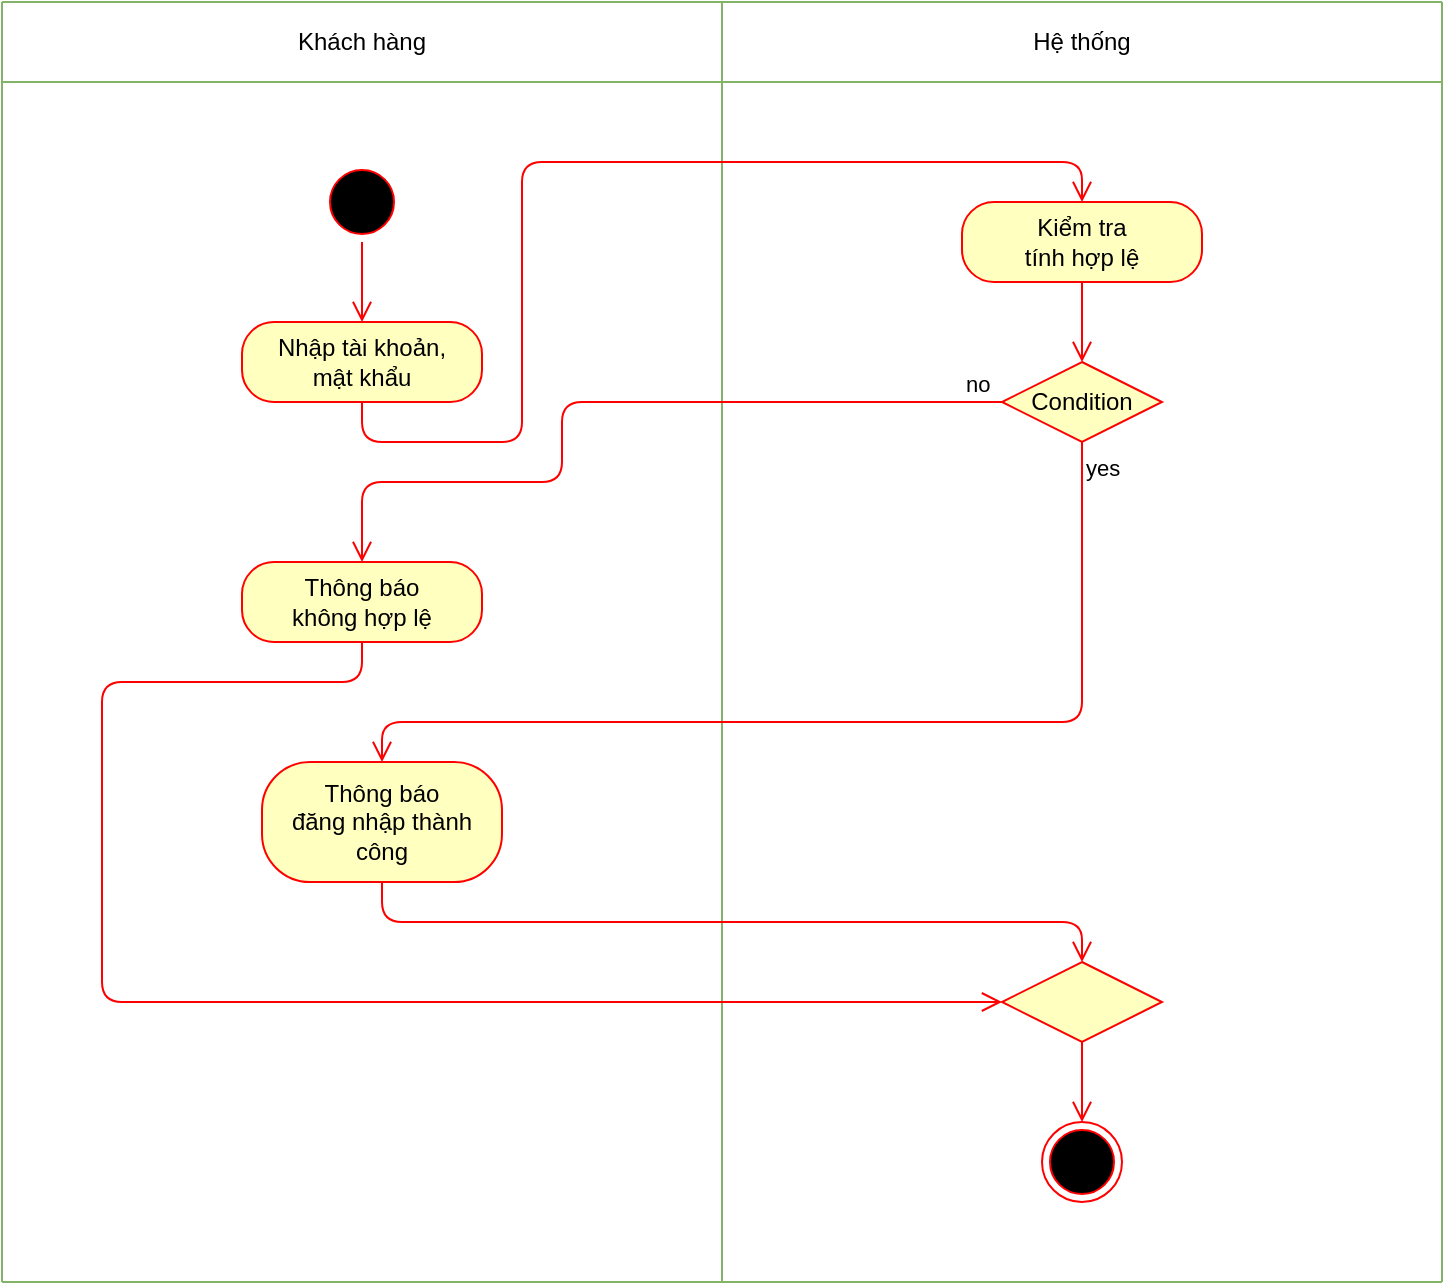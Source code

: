 <mxfile version="14.4.3" type="device"><diagram id="0IEVS6-Fm9R-BY67_86n" name="Page-1"><mxGraphModel dx="1038" dy="607" grid="1" gridSize="10" guides="1" tooltips="1" connect="1" arrows="1" fold="1" page="1" pageScale="1" pageWidth="850" pageHeight="1100" math="0" shadow="0"><root><mxCell id="0"/><mxCell id="1" parent="0"/><mxCell id="iGrX2QP6KkKczqH4U2D3-1" value="" style="endArrow=none;html=1;fillColor=#d5e8d4;strokeColor=#82b366;" edge="1" parent="1"><mxGeometry width="50" height="50" relative="1" as="geometry"><mxPoint x="80" y="40" as="sourcePoint"/><mxPoint x="800" y="40" as="targetPoint"/></mxGeometry></mxCell><mxCell id="iGrX2QP6KkKczqH4U2D3-2" value="" style="endArrow=none;html=1;fillColor=#d5e8d4;strokeColor=#82b366;" edge="1" parent="1"><mxGeometry width="50" height="50" relative="1" as="geometry"><mxPoint x="440" y="680" as="sourcePoint"/><mxPoint x="440" y="40" as="targetPoint"/></mxGeometry></mxCell><mxCell id="iGrX2QP6KkKczqH4U2D3-3" value="Khách hàng" style="text;html=1;strokeColor=none;fillColor=none;align=center;verticalAlign=middle;whiteSpace=wrap;rounded=0;" vertex="1" parent="1"><mxGeometry x="220" y="50" width="80" height="20" as="geometry"/></mxCell><mxCell id="iGrX2QP6KkKczqH4U2D3-4" value="Hệ thống" style="text;html=1;strokeColor=none;fillColor=none;align=center;verticalAlign=middle;whiteSpace=wrap;rounded=0;" vertex="1" parent="1"><mxGeometry x="580" y="50" width="80" height="20" as="geometry"/></mxCell><mxCell id="iGrX2QP6KkKczqH4U2D3-5" value="" style="endArrow=none;html=1;fillColor=#d5e8d4;strokeColor=#82b366;" edge="1" parent="1"><mxGeometry width="50" height="50" relative="1" as="geometry"><mxPoint x="80" y="80" as="sourcePoint"/><mxPoint x="800" y="80" as="targetPoint"/></mxGeometry></mxCell><mxCell id="iGrX2QP6KkKczqH4U2D3-6" value="" style="endArrow=none;html=1;fillColor=#d5e8d4;strokeColor=#82b366;" edge="1" parent="1"><mxGeometry width="50" height="50" relative="1" as="geometry"><mxPoint x="80" y="680" as="sourcePoint"/><mxPoint x="80" y="40" as="targetPoint"/></mxGeometry></mxCell><mxCell id="iGrX2QP6KkKczqH4U2D3-7" value="" style="endArrow=none;html=1;fillColor=#d5e8d4;strokeColor=#82b366;" edge="1" parent="1"><mxGeometry width="50" height="50" relative="1" as="geometry"><mxPoint x="800" y="680" as="sourcePoint"/><mxPoint x="800" y="40" as="targetPoint"/></mxGeometry></mxCell><mxCell id="iGrX2QP6KkKczqH4U2D3-8" value="" style="ellipse;html=1;shape=startState;fillColor=#000000;strokeColor=#ff0000;" vertex="1" parent="1"><mxGeometry x="240" y="120" width="40" height="40" as="geometry"/></mxCell><mxCell id="iGrX2QP6KkKczqH4U2D3-9" value="" style="edgeStyle=orthogonalEdgeStyle;html=1;verticalAlign=bottom;endArrow=open;endSize=8;strokeColor=#ff0000;" edge="1" parent="1" source="iGrX2QP6KkKczqH4U2D3-8"><mxGeometry relative="1" as="geometry"><mxPoint x="260" y="200" as="targetPoint"/></mxGeometry></mxCell><mxCell id="iGrX2QP6KkKczqH4U2D3-10" value="Nhập tài khoản,&lt;br&gt;mật khẩu" style="rounded=1;whiteSpace=wrap;html=1;arcSize=40;fontColor=#000000;fillColor=#ffffc0;strokeColor=#ff0000;" vertex="1" parent="1"><mxGeometry x="200" y="200" width="120" height="40" as="geometry"/></mxCell><mxCell id="iGrX2QP6KkKczqH4U2D3-11" value="" style="edgeStyle=orthogonalEdgeStyle;html=1;verticalAlign=bottom;endArrow=open;endSize=8;strokeColor=#ff0000;entryX=0.5;entryY=0;entryDx=0;entryDy=0;" edge="1" parent="1" source="iGrX2QP6KkKczqH4U2D3-10" target="iGrX2QP6KkKczqH4U2D3-12"><mxGeometry relative="1" as="geometry"><mxPoint x="260" y="300" as="targetPoint"/><Array as="points"><mxPoint x="260" y="260"/><mxPoint x="340" y="260"/><mxPoint x="340" y="120"/><mxPoint x="620" y="120"/></Array></mxGeometry></mxCell><mxCell id="iGrX2QP6KkKczqH4U2D3-12" value="Kiểm tra&lt;br&gt;tính hợp lệ" style="rounded=1;whiteSpace=wrap;html=1;arcSize=40;fontColor=#000000;fillColor=#ffffc0;strokeColor=#ff0000;" vertex="1" parent="1"><mxGeometry x="560" y="140" width="120" height="40" as="geometry"/></mxCell><mxCell id="iGrX2QP6KkKczqH4U2D3-13" value="" style="edgeStyle=orthogonalEdgeStyle;html=1;verticalAlign=bottom;endArrow=open;endSize=8;strokeColor=#ff0000;" edge="1" parent="1" source="iGrX2QP6KkKczqH4U2D3-12"><mxGeometry relative="1" as="geometry"><mxPoint x="620" y="220" as="targetPoint"/></mxGeometry></mxCell><mxCell id="iGrX2QP6KkKczqH4U2D3-14" value="Condition" style="rhombus;whiteSpace=wrap;html=1;fillColor=#ffffc0;strokeColor=#ff0000;" vertex="1" parent="1"><mxGeometry x="580" y="220" width="80" height="40" as="geometry"/></mxCell><mxCell id="iGrX2QP6KkKczqH4U2D3-15" value="no" style="edgeStyle=orthogonalEdgeStyle;html=1;align=left;verticalAlign=bottom;endArrow=open;endSize=8;strokeColor=#ff0000;exitX=0;exitY=0.5;exitDx=0;exitDy=0;" edge="1" parent="1" source="iGrX2QP6KkKczqH4U2D3-14"><mxGeometry x="-0.9" relative="1" as="geometry"><mxPoint x="260" y="320" as="targetPoint"/><Array as="points"><mxPoint x="360" y="240"/><mxPoint x="360" y="280"/><mxPoint x="260" y="280"/></Array><mxPoint as="offset"/></mxGeometry></mxCell><mxCell id="iGrX2QP6KkKczqH4U2D3-16" value="yes" style="edgeStyle=orthogonalEdgeStyle;html=1;align=left;verticalAlign=top;endArrow=open;endSize=8;strokeColor=#ff0000;" edge="1" parent="1" source="iGrX2QP6KkKczqH4U2D3-14" target="iGrX2QP6KkKczqH4U2D3-21"><mxGeometry x="-1" relative="1" as="geometry"><mxPoint x="620" y="300" as="targetPoint"/><Array as="points"><mxPoint x="620" y="400"/><mxPoint x="270" y="400"/></Array></mxGeometry></mxCell><mxCell id="iGrX2QP6KkKczqH4U2D3-19" value="Thông báo&lt;br&gt;không hợp lệ" style="rounded=1;whiteSpace=wrap;html=1;arcSize=40;fontColor=#000000;fillColor=#ffffc0;strokeColor=#ff0000;" vertex="1" parent="1"><mxGeometry x="200" y="320" width="120" height="40" as="geometry"/></mxCell><mxCell id="iGrX2QP6KkKczqH4U2D3-20" value="" style="edgeStyle=orthogonalEdgeStyle;html=1;verticalAlign=bottom;endArrow=open;endSize=8;strokeColor=#ff0000;entryX=0;entryY=0.5;entryDx=0;entryDy=0;" edge="1" parent="1" source="iGrX2QP6KkKczqH4U2D3-19" target="iGrX2QP6KkKczqH4U2D3-24"><mxGeometry relative="1" as="geometry"><mxPoint x="130" y="450" as="targetPoint"/><Array as="points"><mxPoint x="260" y="380"/><mxPoint x="130" y="380"/><mxPoint x="130" y="540"/></Array></mxGeometry></mxCell><mxCell id="iGrX2QP6KkKczqH4U2D3-21" value="Thông báo&lt;br&gt;đăng nhập thành công" style="rounded=1;whiteSpace=wrap;html=1;arcSize=40;fontColor=#000000;fillColor=#ffffc0;strokeColor=#ff0000;" vertex="1" parent="1"><mxGeometry x="210" y="420" width="120" height="60" as="geometry"/></mxCell><mxCell id="iGrX2QP6KkKczqH4U2D3-22" value="" style="edgeStyle=orthogonalEdgeStyle;html=1;verticalAlign=bottom;endArrow=open;endSize=8;strokeColor=#ff0000;entryX=0.5;entryY=0;entryDx=0;entryDy=0;" edge="1" parent="1" source="iGrX2QP6KkKczqH4U2D3-21" target="iGrX2QP6KkKczqH4U2D3-24"><mxGeometry relative="1" as="geometry"><mxPoint x="260" y="520" as="targetPoint"/><Array as="points"><mxPoint x="270" y="500"/></Array></mxGeometry></mxCell><mxCell id="iGrX2QP6KkKczqH4U2D3-23" value="" style="ellipse;html=1;shape=endState;fillColor=#000000;strokeColor=#ff0000;" vertex="1" parent="1"><mxGeometry x="600" y="600" width="40" height="40" as="geometry"/></mxCell><mxCell id="iGrX2QP6KkKczqH4U2D3-24" value="" style="rhombus;whiteSpace=wrap;html=1;fillColor=#ffffc0;strokeColor=#ff0000;" vertex="1" parent="1"><mxGeometry x="580" y="520" width="80" height="40" as="geometry"/></mxCell><mxCell id="iGrX2QP6KkKczqH4U2D3-25" value="" style="edgeStyle=orthogonalEdgeStyle;html=1;verticalAlign=bottom;endArrow=open;endSize=8;strokeColor=#ff0000;exitX=0.5;exitY=1;exitDx=0;exitDy=0;entryX=0.5;entryY=0;entryDx=0;entryDy=0;" edge="1" parent="1" source="iGrX2QP6KkKczqH4U2D3-24" target="iGrX2QP6KkKczqH4U2D3-23"><mxGeometry relative="1" as="geometry"><mxPoint x="630" y="250" as="targetPoint"/><mxPoint x="630" y="210" as="sourcePoint"/></mxGeometry></mxCell><mxCell id="iGrX2QP6KkKczqH4U2D3-26" value="" style="endArrow=none;html=1;fillColor=#d5e8d4;strokeColor=#82b366;" edge="1" parent="1"><mxGeometry width="50" height="50" relative="1" as="geometry"><mxPoint x="80" y="680" as="sourcePoint"/><mxPoint x="800" y="680" as="targetPoint"/></mxGeometry></mxCell></root></mxGraphModel></diagram></mxfile>